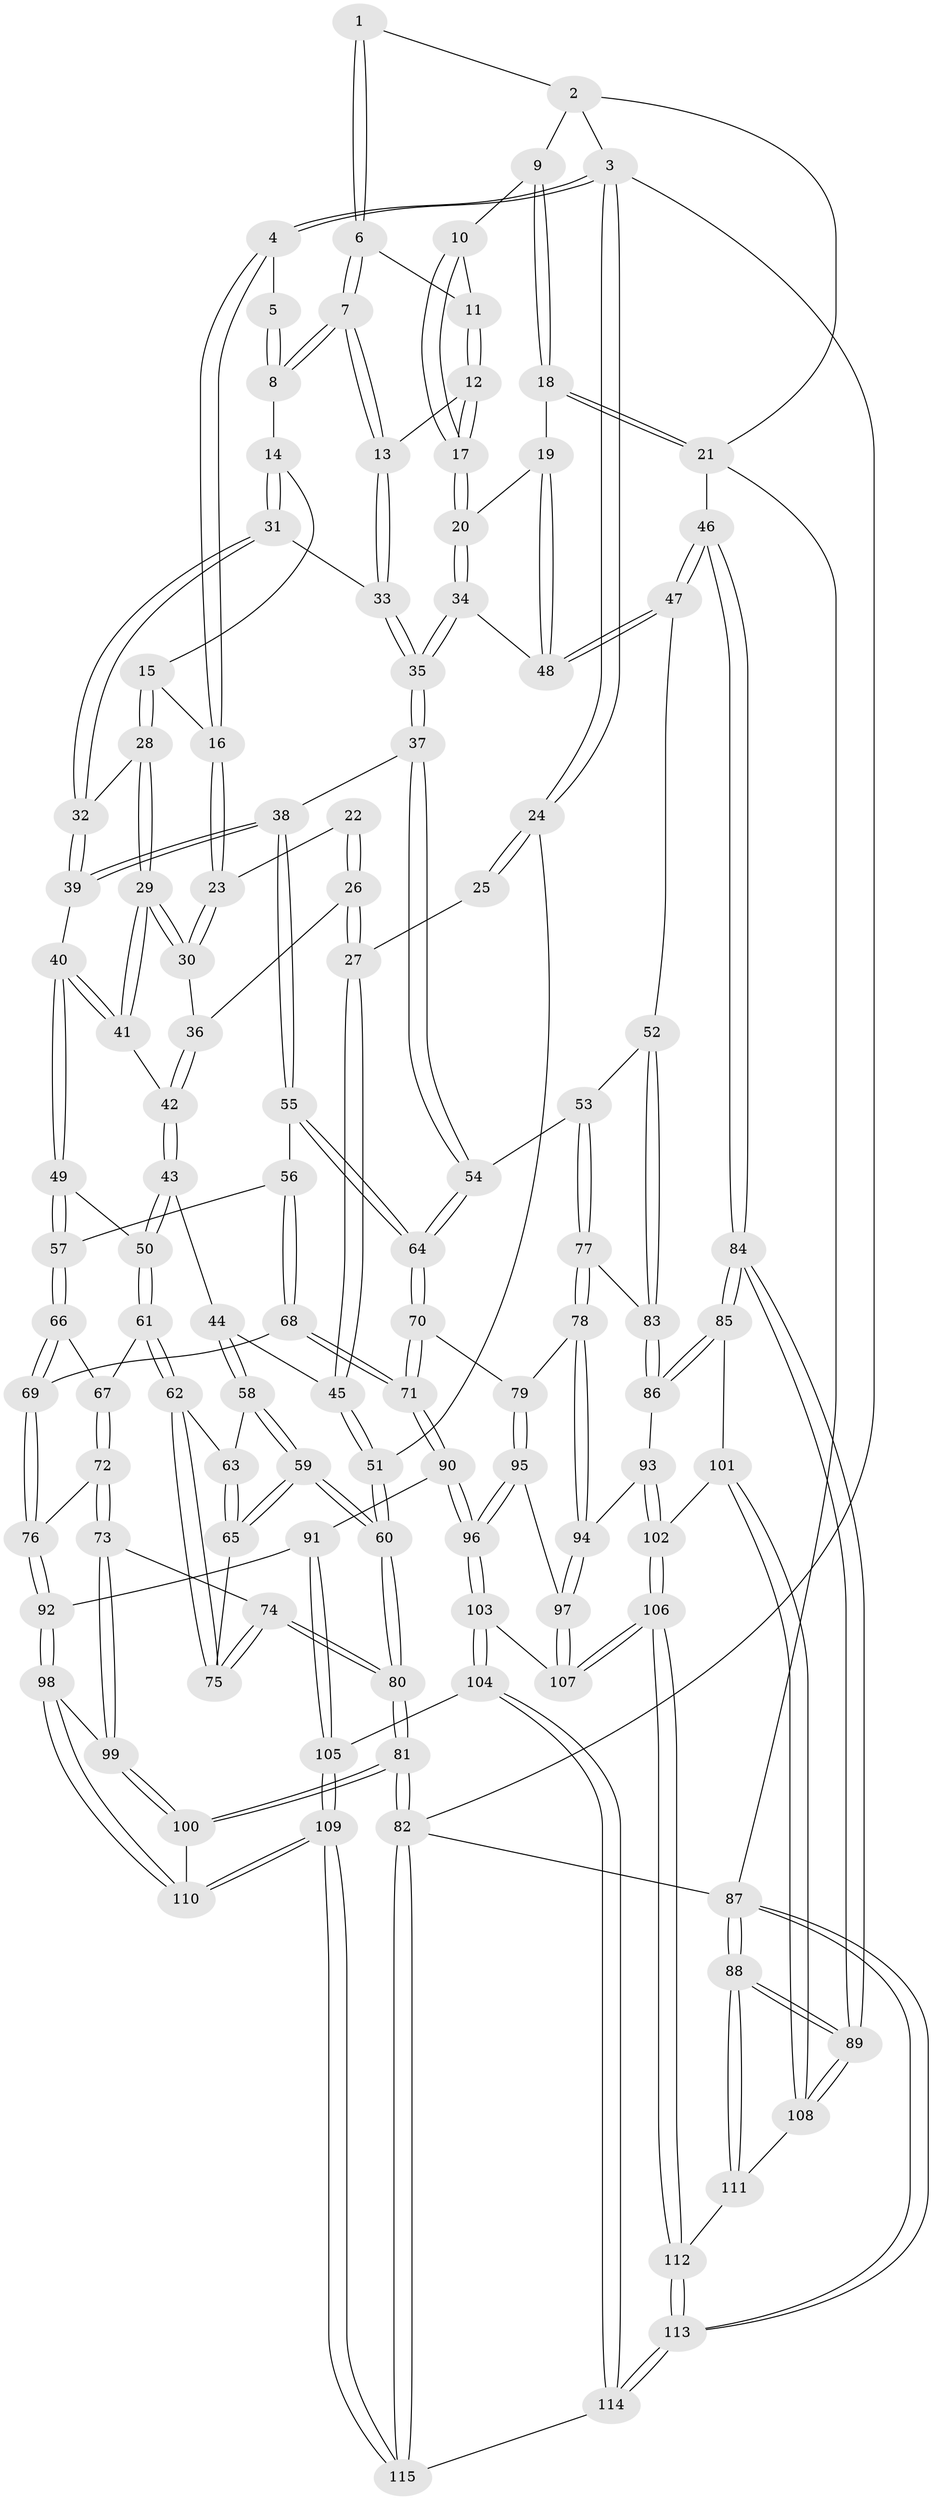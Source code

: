 // Generated by graph-tools (version 1.1) at 2025/03/03/09/25 03:03:25]
// undirected, 115 vertices, 284 edges
graph export_dot {
graph [start="1"]
  node [color=gray90,style=filled];
  1 [pos="+0.6388967375886034+0"];
  2 [pos="+0.8435132676774406+0"];
  3 [pos="+0+0"];
  4 [pos="+0.2458797795059894+0"];
  5 [pos="+0.5085144716687681+0"];
  6 [pos="+0.6591420397462047+0"];
  7 [pos="+0.5879658492612541+0.15835419527490543"];
  8 [pos="+0.49602650450398883+0.14352382369339947"];
  9 [pos="+0.8960893513192278+0.09872651774461534"];
  10 [pos="+0.772086951329262+0.09982396353670012"];
  11 [pos="+0.6666368036688258+0"];
  12 [pos="+0.6725717905303435+0.17992065084385767"];
  13 [pos="+0.6136820780983656+0.17896691213179688"];
  14 [pos="+0.49036069726769416+0.14692017593100118"];
  15 [pos="+0.38664346910702785+0.14361515803271524"];
  16 [pos="+0.2551310598064338+0.06113973335452709"];
  17 [pos="+0.7090430583290076+0.186967068655431"];
  18 [pos="+0.9483651161702532+0.144955704439742"];
  19 [pos="+0.7896933401396306+0.27430517051451925"];
  20 [pos="+0.7604759179617052+0.27740227434167525"];
  21 [pos="+1+0.2364778888634442"];
  22 [pos="+0.10954046402708038+0.14872118792618202"];
  23 [pos="+0.2175087936844846+0.12622016190962979"];
  24 [pos="+0+0"];
  25 [pos="+0.05891667791029588+0.15101520332462615"];
  26 [pos="+0.0891562387684304+0.29155030519739444"];
  27 [pos="+0.02535099164576127+0.30921321716020184"];
  28 [pos="+0.3764164036684801+0.26782632656369393"];
  29 [pos="+0.32947281986027055+0.3046613866101347"];
  30 [pos="+0.2199697597974169+0.18082391419909657"];
  31 [pos="+0.4781435492329826+0.282665574670117"];
  32 [pos="+0.47684703658964445+0.2839635035871861"];
  33 [pos="+0.5860140580168308+0.28878685986037483"];
  34 [pos="+0.6958769101519279+0.3934018473325972"];
  35 [pos="+0.6643035941054314+0.42892573774173604"];
  36 [pos="+0.16714677553753365+0.2862409461600869"];
  37 [pos="+0.6587052308180874+0.4475647777132812"];
  38 [pos="+0.6451214636220092+0.45077124938233026"];
  39 [pos="+0.4660815111896182+0.3894375039446434"];
  40 [pos="+0.36050011383995817+0.43939332589003965"];
  41 [pos="+0.32660975111931717+0.32488953399860726"];
  42 [pos="+0.18882397888272767+0.3395291581218496"];
  43 [pos="+0.17311108495483327+0.4484099046029084"];
  44 [pos="+0.13333544913223078+0.46350366473716276"];
  45 [pos="+0+0.3785035607452246"];
  46 [pos="+1+0.4472147821221629"];
  47 [pos="+1+0.4574345661915395"];
  48 [pos="+0.9611000618591171+0.3924701374146761"];
  49 [pos="+0.339354508041967+0.4856368911462118"];
  50 [pos="+0.32519653989930386+0.4919368649220495"];
  51 [pos="+0+0.39635551751466375"];
  52 [pos="+1+0.45863181727450053"];
  53 [pos="+0.7584566841998115+0.5470340955245457"];
  54 [pos="+0.6928591616255758+0.4902365022988578"];
  55 [pos="+0.498725167438967+0.5759782640484826"];
  56 [pos="+0.4799132640547781+0.578720778895625"];
  57 [pos="+0.4348130218836319+0.5575396844757333"];
  58 [pos="+0.12352756511029313+0.5181776512566194"];
  59 [pos="+0.029704381652016634+0.6540098351794387"];
  60 [pos="+0+0.7922296166551406"];
  61 [pos="+0.2827190943940991+0.5954368945448401"];
  62 [pos="+0.23082654952967085+0.6225165304084"];
  63 [pos="+0.17750899974777645+0.5890676866004938"];
  64 [pos="+0.5874026976979636+0.6784747597071903"];
  65 [pos="+0.09899596474810421+0.6543584217445944"];
  66 [pos="+0.37507208356351607+0.6557950706722497"];
  67 [pos="+0.2871080677608186+0.6033726548073466"];
  68 [pos="+0.44509047030305915+0.7148693689483603"];
  69 [pos="+0.39345330255965544+0.7263607317481572"];
  70 [pos="+0.6018715475663564+0.7203216501219741"];
  71 [pos="+0.5192894261316192+0.7661336982550209"];
  72 [pos="+0.33074549178872253+0.7646176235527758"];
  73 [pos="+0.24342707822901322+0.7769859418884667"];
  74 [pos="+0.21421209022591078+0.7563538160660305"];
  75 [pos="+0.1993308396165702+0.6743458406193722"];
  76 [pos="+0.3346218527363395+0.76577318358333"];
  77 [pos="+0.7622070730404722+0.6821774685765688"];
  78 [pos="+0.7296790429701102+0.7110435860282708"];
  79 [pos="+0.6472713569484303+0.7332296311905315"];
  80 [pos="+0+0.8385075361162471"];
  81 [pos="+0+1"];
  82 [pos="+0+1"];
  83 [pos="+0.859212357176102+0.7251943308676627"];
  84 [pos="+1+0.7722649775160675"];
  85 [pos="+1+0.8090299528268362"];
  86 [pos="+0.8743463973298995+0.7490870005045606"];
  87 [pos="+1+1"];
  88 [pos="+1+1"];
  89 [pos="+1+0.835038738649588"];
  90 [pos="+0.5185394553764173+0.770887837755974"];
  91 [pos="+0.47621465168870003+0.8390282860660944"];
  92 [pos="+0.3729144614383561+0.8497442310497221"];
  93 [pos="+0.8482370443511301+0.821985934957644"];
  94 [pos="+0.7528819748600744+0.8520993514331329"];
  95 [pos="+0.6428414740765607+0.8376527327624995"];
  96 [pos="+0.5997605476987103+0.8883533557289491"];
  97 [pos="+0.7440525161958371+0.8769473934606955"];
  98 [pos="+0.35832906498122213+0.9161565966054068"];
  99 [pos="+0.22009088161338025+0.870934684244984"];
  100 [pos="+0.15806275100721892+0.939887437298823"];
  101 [pos="+0.9842747590583573+0.8393230976203989"];
  102 [pos="+0.8715736240992982+0.9017010670437383"];
  103 [pos="+0.5907393462586197+0.9303947511985141"];
  104 [pos="+0.5871046536882094+0.9370102881511081"];
  105 [pos="+0.5077971550461218+0.916794676738615"];
  106 [pos="+0.8207067822286789+1"];
  107 [pos="+0.7464654749151974+0.8946194170274118"];
  108 [pos="+0.9562282155819047+0.9435807348353322"];
  109 [pos="+0.3828964335748031+0.9974259710184624"];
  110 [pos="+0.3615798709198085+0.936082802222352"];
  111 [pos="+0.9556454343594571+0.9447001430681267"];
  112 [pos="+0.8233257970718948+1"];
  113 [pos="+0.7996769020290705+1"];
  114 [pos="+0.67091873984296+1"];
  115 [pos="+0.349279869181265+1"];
  1 -- 2;
  1 -- 6;
  1 -- 6;
  2 -- 3;
  2 -- 9;
  2 -- 21;
  3 -- 4;
  3 -- 4;
  3 -- 24;
  3 -- 24;
  3 -- 82;
  4 -- 5;
  4 -- 16;
  4 -- 16;
  5 -- 8;
  5 -- 8;
  6 -- 7;
  6 -- 7;
  6 -- 11;
  7 -- 8;
  7 -- 8;
  7 -- 13;
  7 -- 13;
  8 -- 14;
  9 -- 10;
  9 -- 18;
  9 -- 18;
  10 -- 11;
  10 -- 17;
  10 -- 17;
  11 -- 12;
  11 -- 12;
  12 -- 13;
  12 -- 17;
  12 -- 17;
  13 -- 33;
  13 -- 33;
  14 -- 15;
  14 -- 31;
  14 -- 31;
  15 -- 16;
  15 -- 28;
  15 -- 28;
  16 -- 23;
  16 -- 23;
  17 -- 20;
  17 -- 20;
  18 -- 19;
  18 -- 21;
  18 -- 21;
  19 -- 20;
  19 -- 48;
  19 -- 48;
  20 -- 34;
  20 -- 34;
  21 -- 46;
  21 -- 87;
  22 -- 23;
  22 -- 26;
  22 -- 26;
  23 -- 30;
  23 -- 30;
  24 -- 25;
  24 -- 25;
  24 -- 51;
  25 -- 27;
  26 -- 27;
  26 -- 27;
  26 -- 36;
  27 -- 45;
  27 -- 45;
  28 -- 29;
  28 -- 29;
  28 -- 32;
  29 -- 30;
  29 -- 30;
  29 -- 41;
  29 -- 41;
  30 -- 36;
  31 -- 32;
  31 -- 32;
  31 -- 33;
  32 -- 39;
  32 -- 39;
  33 -- 35;
  33 -- 35;
  34 -- 35;
  34 -- 35;
  34 -- 48;
  35 -- 37;
  35 -- 37;
  36 -- 42;
  36 -- 42;
  37 -- 38;
  37 -- 54;
  37 -- 54;
  38 -- 39;
  38 -- 39;
  38 -- 55;
  38 -- 55;
  39 -- 40;
  40 -- 41;
  40 -- 41;
  40 -- 49;
  40 -- 49;
  41 -- 42;
  42 -- 43;
  42 -- 43;
  43 -- 44;
  43 -- 50;
  43 -- 50;
  44 -- 45;
  44 -- 58;
  44 -- 58;
  45 -- 51;
  45 -- 51;
  46 -- 47;
  46 -- 47;
  46 -- 84;
  46 -- 84;
  47 -- 48;
  47 -- 48;
  47 -- 52;
  49 -- 50;
  49 -- 57;
  49 -- 57;
  50 -- 61;
  50 -- 61;
  51 -- 60;
  51 -- 60;
  52 -- 53;
  52 -- 83;
  52 -- 83;
  53 -- 54;
  53 -- 77;
  53 -- 77;
  54 -- 64;
  54 -- 64;
  55 -- 56;
  55 -- 64;
  55 -- 64;
  56 -- 57;
  56 -- 68;
  56 -- 68;
  57 -- 66;
  57 -- 66;
  58 -- 59;
  58 -- 59;
  58 -- 63;
  59 -- 60;
  59 -- 60;
  59 -- 65;
  59 -- 65;
  60 -- 80;
  60 -- 80;
  61 -- 62;
  61 -- 62;
  61 -- 67;
  62 -- 63;
  62 -- 75;
  62 -- 75;
  63 -- 65;
  63 -- 65;
  64 -- 70;
  64 -- 70;
  65 -- 75;
  66 -- 67;
  66 -- 69;
  66 -- 69;
  67 -- 72;
  67 -- 72;
  68 -- 69;
  68 -- 71;
  68 -- 71;
  69 -- 76;
  69 -- 76;
  70 -- 71;
  70 -- 71;
  70 -- 79;
  71 -- 90;
  71 -- 90;
  72 -- 73;
  72 -- 73;
  72 -- 76;
  73 -- 74;
  73 -- 99;
  73 -- 99;
  74 -- 75;
  74 -- 75;
  74 -- 80;
  74 -- 80;
  76 -- 92;
  76 -- 92;
  77 -- 78;
  77 -- 78;
  77 -- 83;
  78 -- 79;
  78 -- 94;
  78 -- 94;
  79 -- 95;
  79 -- 95;
  80 -- 81;
  80 -- 81;
  81 -- 82;
  81 -- 82;
  81 -- 100;
  81 -- 100;
  82 -- 115;
  82 -- 115;
  82 -- 87;
  83 -- 86;
  83 -- 86;
  84 -- 85;
  84 -- 85;
  84 -- 89;
  84 -- 89;
  85 -- 86;
  85 -- 86;
  85 -- 101;
  86 -- 93;
  87 -- 88;
  87 -- 88;
  87 -- 113;
  87 -- 113;
  88 -- 89;
  88 -- 89;
  88 -- 111;
  88 -- 111;
  89 -- 108;
  89 -- 108;
  90 -- 91;
  90 -- 96;
  90 -- 96;
  91 -- 92;
  91 -- 105;
  91 -- 105;
  92 -- 98;
  92 -- 98;
  93 -- 94;
  93 -- 102;
  93 -- 102;
  94 -- 97;
  94 -- 97;
  95 -- 96;
  95 -- 96;
  95 -- 97;
  96 -- 103;
  96 -- 103;
  97 -- 107;
  97 -- 107;
  98 -- 99;
  98 -- 110;
  98 -- 110;
  99 -- 100;
  99 -- 100;
  100 -- 110;
  101 -- 102;
  101 -- 108;
  101 -- 108;
  102 -- 106;
  102 -- 106;
  103 -- 104;
  103 -- 104;
  103 -- 107;
  104 -- 105;
  104 -- 114;
  104 -- 114;
  105 -- 109;
  105 -- 109;
  106 -- 107;
  106 -- 107;
  106 -- 112;
  106 -- 112;
  108 -- 111;
  109 -- 110;
  109 -- 110;
  109 -- 115;
  109 -- 115;
  111 -- 112;
  112 -- 113;
  112 -- 113;
  113 -- 114;
  113 -- 114;
  114 -- 115;
}
